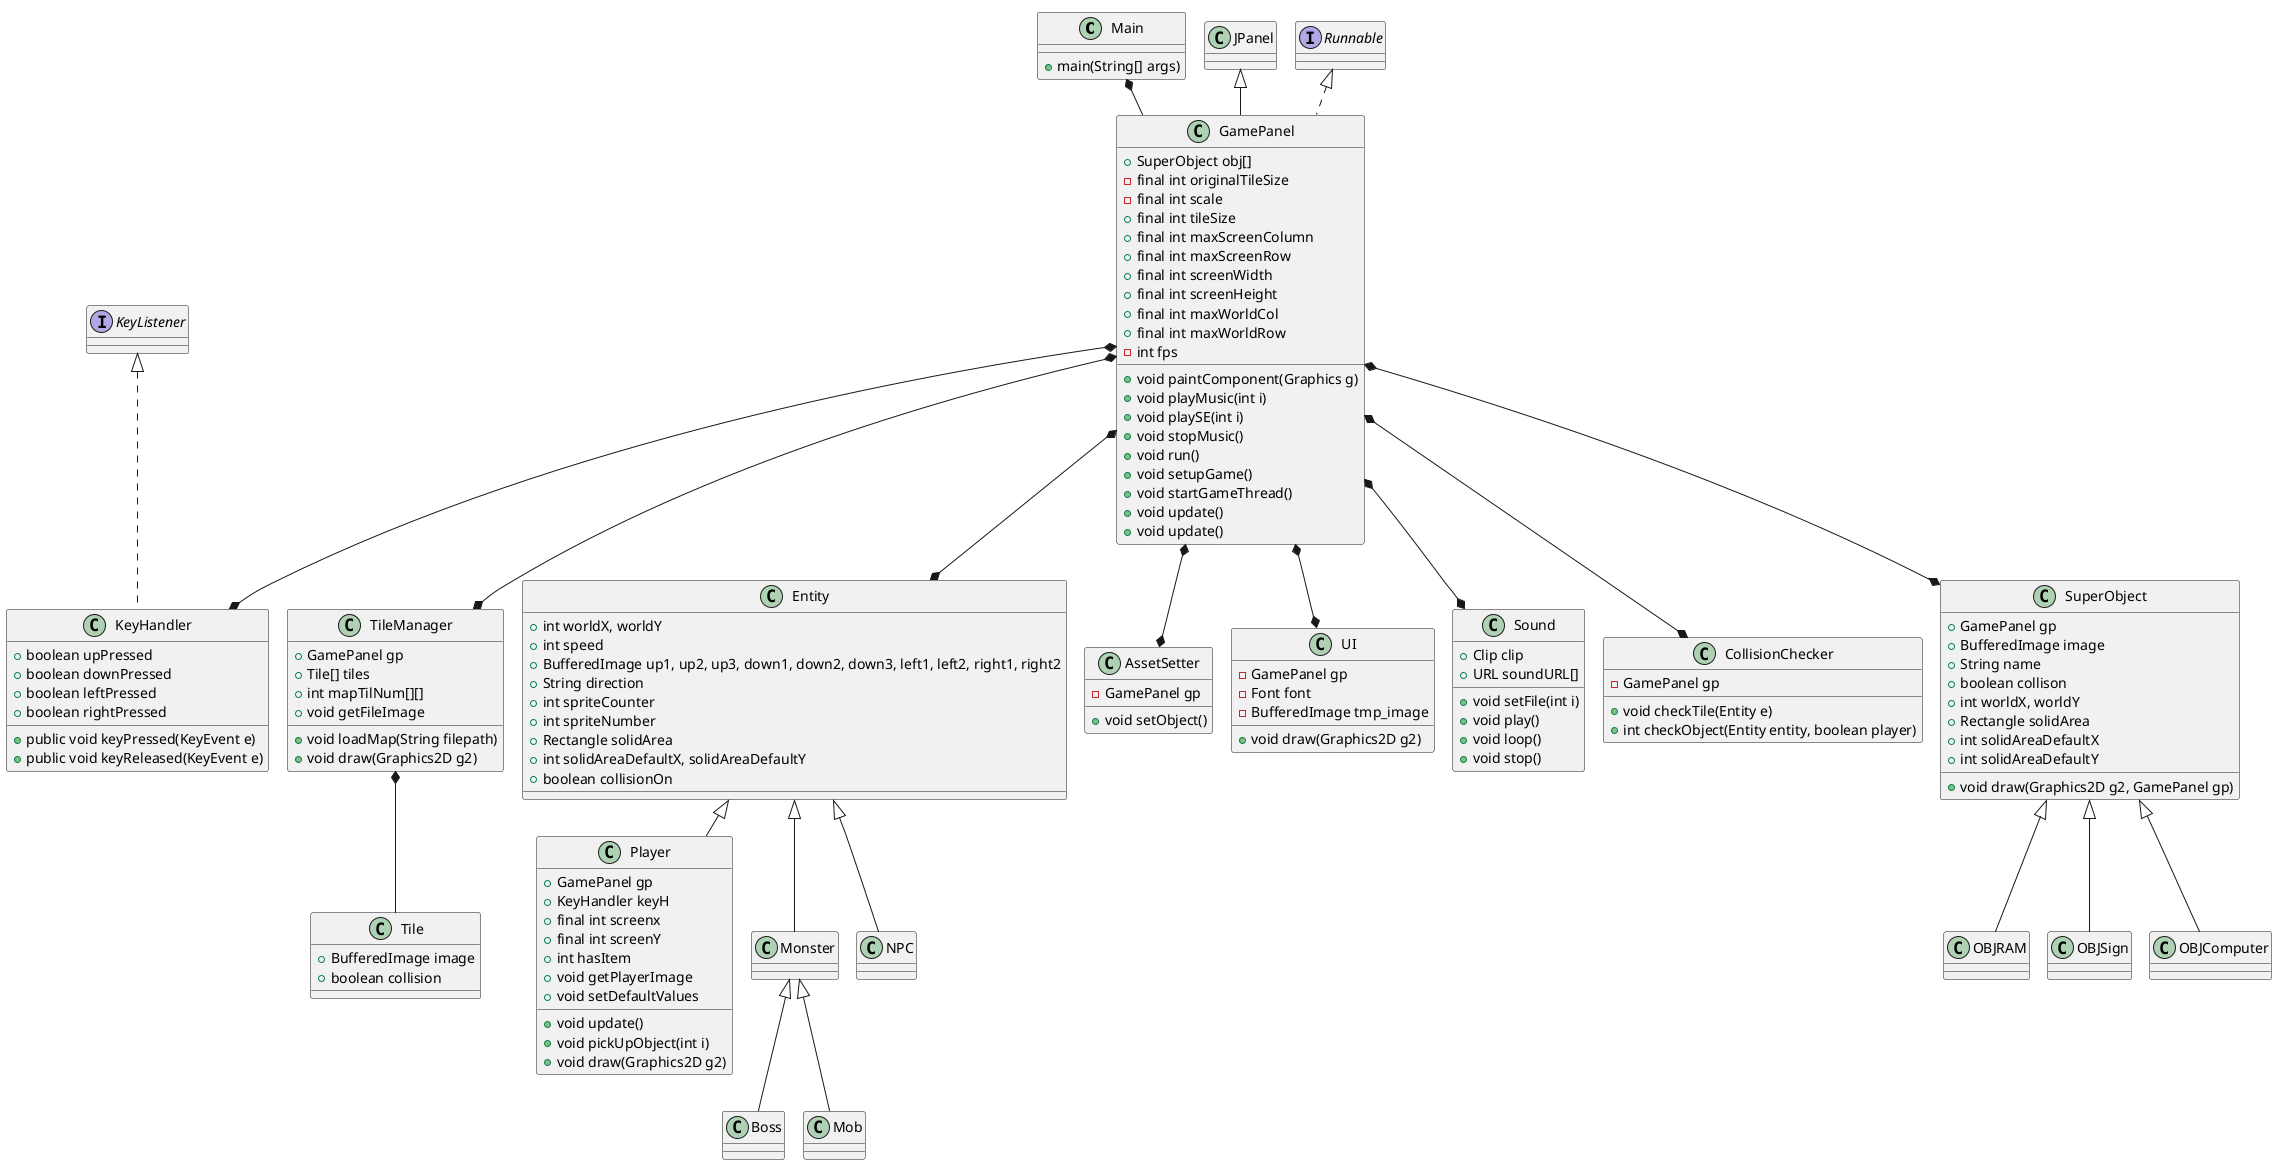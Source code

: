 @startuml
'https://plantuml.com/class-diagram
!pragma layout smetana

class Main
class GamePanel extends JPanel implements Runnable

class Tile
class TileManager

class KeyHandler implements KeyListener

class Entity
class Player extends Entity
class Monster extends Entity
class NPC extends Entity
class Boss extends Monster
class Mob extends Monster
class AssetSetter
class UI
class Sound
class CollisionChecker

class SuperObject
class OBJRAM extends SuperObject
class OBJSign extends SuperObject
class OBJComputer extends SuperObject

Main *-- GamePanel
GamePanel *--* TileManager
GamePanel *--* Entity
GamePanel *--* SuperObject
GamePanel *--* KeyHandler
GamePanel *--* AssetSetter
GamePanel *--* UI
GamePanel *--* Sound
GamePanel *--* CollisionChecker
TileManager *-- Tile

Main : + main(String[] args)

GamePanel : + SuperObject obj[]
GamePanel : - final int originalTileSize
GamePanel : - final int scale
GamePanel : + final int tileSize
GamePanel : + final int maxScreenColumn
GamePanel : + final int maxScreenRow
GamePanel : + final int screenWidth
GamePanel : + final int screenHeight
GamePanel : + final int maxWorldCol
GamePanel : + final int maxWorldRow
GamePanel : - int fps

GamePanel : + void paintComponent(Graphics g)
GamePanel : + void playMusic(int i)
GamePanel : + void playSE(int i)
GamePanel : + void stopMusic()
GamePanel : + void run()
GamePanel : + void setupGame()
GamePanel : + void startGameThread()
GamePanel : + void update()
GamePanel : + void update()

AssetSetter : - GamePanel gp
AssetSetter : + void setObject()

CollisionChecker : - GamePanel gp
CollisionChecker : + void checkTile(Entity e)
CollisionChecker : + int checkObject(Entity entity, boolean player)

KeyHandler : + boolean upPressed
KeyHandler : + boolean downPressed
KeyHandler : + boolean leftPressed
KeyHandler : + boolean rightPressed
KeyHandler : + public void keyPressed(KeyEvent e)
KeyHandler : + public void keyReleased(KeyEvent e)

Sound : + Clip clip
Sound : + URL soundURL[]
Sound : + void setFile(int i)
Sound : + void play()
Sound : + void loop()
Sound : + void stop()

UI : - GamePanel gp
UI : - Font font
UI : - BufferedImage tmp_image
UI : + void draw(Graphics2D g2)

Entity : + int worldX, worldY
Entity : + int speed
Entity : + BufferedImage up1, up2, up3, down1, down2, down3, left1, left2, right1, right2
Entity : + String direction
Entity : + int spriteCounter
Entity : + int spriteNumber
Entity : + Rectangle solidArea
Entity : + int solidAreaDefaultX, solidAreaDefaultY
Entity : + boolean collisionOn

Player : + GamePanel gp
Player : + KeyHandler keyH
Player : + final int screenx
Player : + final int screenY
Player : + int hasItem
Player : + void getPlayerImage
Player : + void setDefaultValues
Player : + void update()
Player : + void pickUpObject(int i)
Player : + void draw(Graphics2D g2)

TileManager : + GamePanel gp
TileManager : + Tile[] tiles
TileManager : + int mapTilNum[][]
TileManager : + void getFileImage
TileManager : + void loadMap(String filepath)
TileManager : + void draw(Graphics2D g2)

Tile : + BufferedImage image
Tile : + boolean collision

SuperObject : + GamePanel gp
SuperObject : + BufferedImage image
SuperObject : + String name
SuperObject : + boolean collison
SuperObject : + int worldX, worldY
SuperObject : + Rectangle solidArea
SuperObject : + int solidAreaDefaultX
SuperObject : + int solidAreaDefaultY
SuperObject : + void draw(Graphics2D g2, GamePanel gp)

@enduml